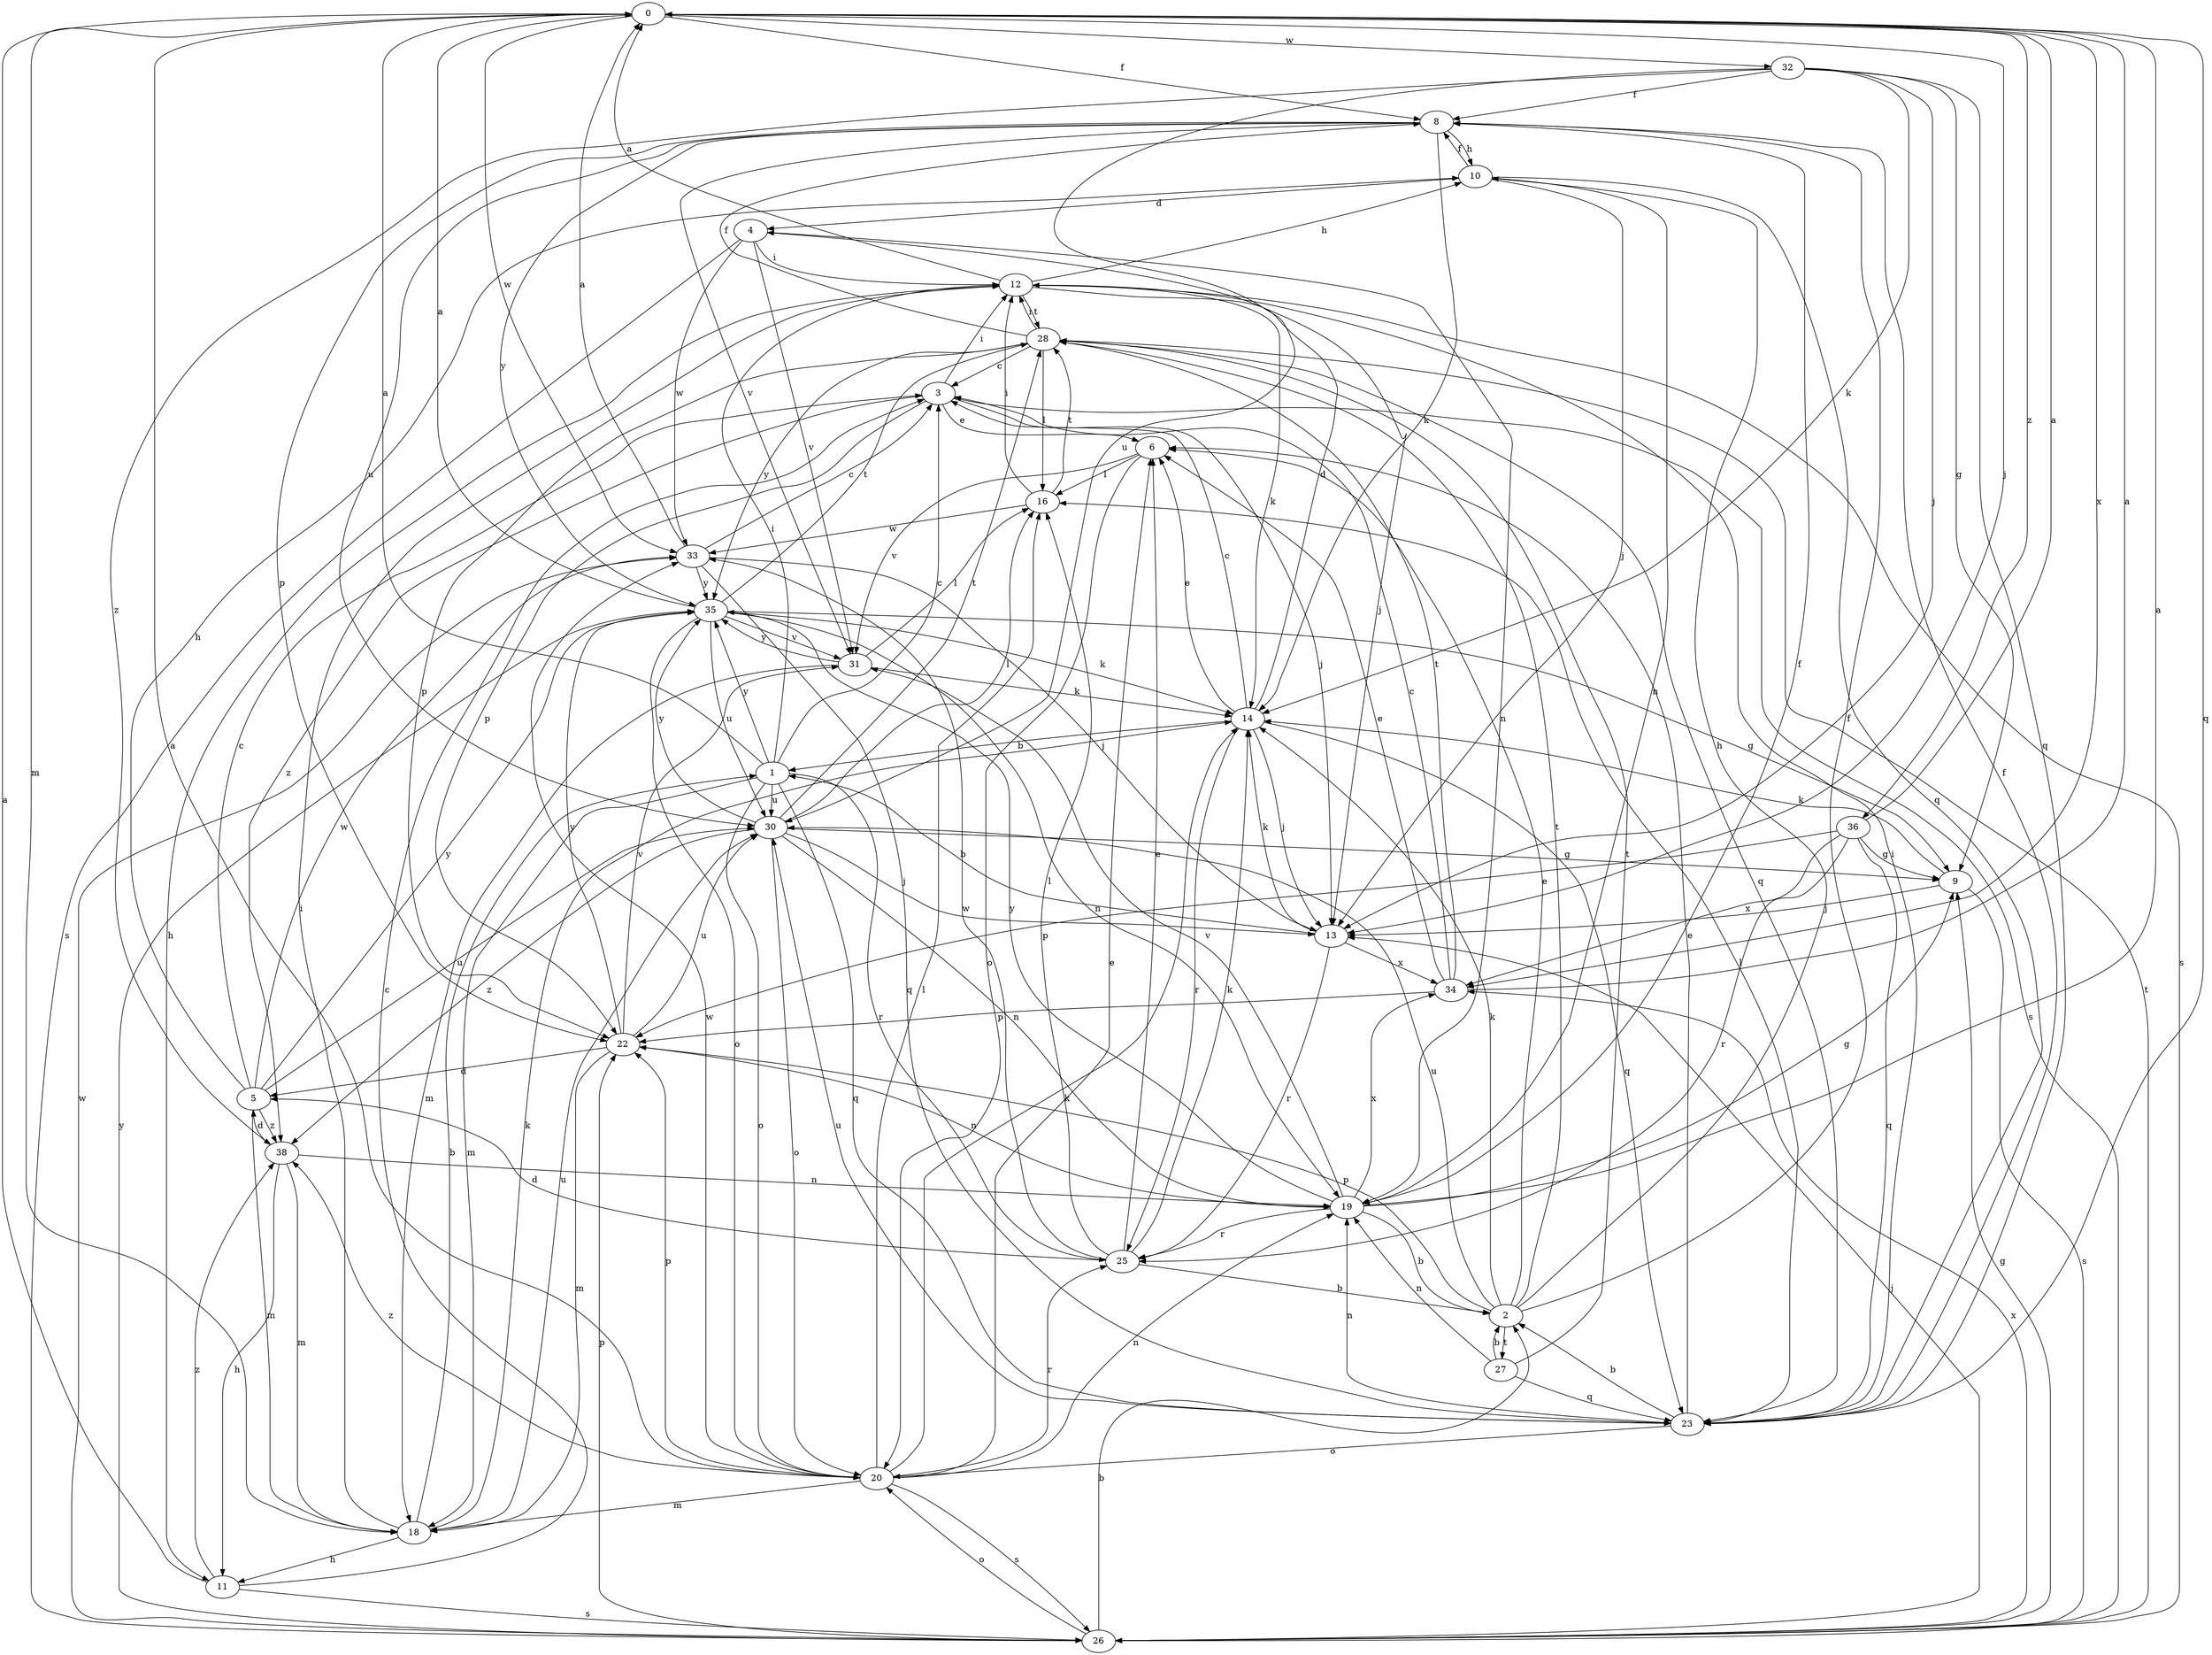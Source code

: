 strict digraph  {
0;
1;
2;
3;
4;
5;
6;
8;
9;
10;
11;
12;
13;
14;
16;
18;
19;
20;
22;
23;
25;
26;
27;
28;
30;
31;
32;
33;
34;
35;
36;
38;
0 -> 8  [label=f];
0 -> 13  [label=j];
0 -> 18  [label=m];
0 -> 23  [label=q];
0 -> 32  [label=w];
0 -> 33  [label=w];
0 -> 34  [label=x];
0 -> 36  [label=z];
1 -> 0  [label=a];
1 -> 3  [label=c];
1 -> 12  [label=i];
1 -> 18  [label=m];
1 -> 20  [label=o];
1 -> 23  [label=q];
1 -> 25  [label=r];
1 -> 30  [label=u];
1 -> 35  [label=y];
2 -> 6  [label=e];
2 -> 8  [label=f];
2 -> 10  [label=h];
2 -> 14  [label=k];
2 -> 22  [label=p];
2 -> 27  [label=t];
2 -> 28  [label=t];
2 -> 30  [label=u];
3 -> 6  [label=e];
3 -> 12  [label=i];
3 -> 13  [label=j];
3 -> 22  [label=p];
3 -> 26  [label=s];
3 -> 38  [label=z];
4 -> 12  [label=i];
4 -> 19  [label=n];
4 -> 26  [label=s];
4 -> 31  [label=v];
4 -> 33  [label=w];
5 -> 3  [label=c];
5 -> 10  [label=h];
5 -> 18  [label=m];
5 -> 30  [label=u];
5 -> 33  [label=w];
5 -> 35  [label=y];
5 -> 38  [label=z];
6 -> 16  [label=l];
6 -> 20  [label=o];
6 -> 31  [label=v];
8 -> 10  [label=h];
8 -> 14  [label=k];
8 -> 22  [label=p];
8 -> 30  [label=u];
8 -> 31  [label=v];
8 -> 35  [label=y];
9 -> 13  [label=j];
9 -> 14  [label=k];
9 -> 26  [label=s];
10 -> 4  [label=d];
10 -> 8  [label=f];
10 -> 13  [label=j];
10 -> 19  [label=n];
10 -> 23  [label=q];
11 -> 0  [label=a];
11 -> 3  [label=c];
11 -> 26  [label=s];
11 -> 38  [label=z];
12 -> 0  [label=a];
12 -> 10  [label=h];
12 -> 11  [label=h];
12 -> 13  [label=j];
12 -> 14  [label=k];
12 -> 26  [label=s];
12 -> 28  [label=t];
13 -> 1  [label=b];
13 -> 14  [label=k];
13 -> 25  [label=r];
13 -> 34  [label=x];
14 -> 1  [label=b];
14 -> 3  [label=c];
14 -> 4  [label=d];
14 -> 6  [label=e];
14 -> 13  [label=j];
14 -> 23  [label=q];
14 -> 25  [label=r];
16 -> 12  [label=i];
16 -> 28  [label=t];
16 -> 33  [label=w];
18 -> 1  [label=b];
18 -> 11  [label=h];
18 -> 12  [label=i];
18 -> 14  [label=k];
18 -> 30  [label=u];
19 -> 0  [label=a];
19 -> 2  [label=b];
19 -> 8  [label=f];
19 -> 9  [label=g];
19 -> 25  [label=r];
19 -> 31  [label=v];
19 -> 34  [label=x];
19 -> 35  [label=y];
20 -> 0  [label=a];
20 -> 6  [label=e];
20 -> 14  [label=k];
20 -> 16  [label=l];
20 -> 18  [label=m];
20 -> 19  [label=n];
20 -> 22  [label=p];
20 -> 25  [label=r];
20 -> 26  [label=s];
20 -> 33  [label=w];
20 -> 38  [label=z];
22 -> 5  [label=d];
22 -> 18  [label=m];
22 -> 19  [label=n];
22 -> 30  [label=u];
22 -> 31  [label=v];
22 -> 35  [label=y];
23 -> 2  [label=b];
23 -> 6  [label=e];
23 -> 8  [label=f];
23 -> 12  [label=i];
23 -> 16  [label=l];
23 -> 19  [label=n];
23 -> 20  [label=o];
23 -> 30  [label=u];
25 -> 2  [label=b];
25 -> 5  [label=d];
25 -> 6  [label=e];
25 -> 14  [label=k];
25 -> 16  [label=l];
25 -> 33  [label=w];
26 -> 2  [label=b];
26 -> 9  [label=g];
26 -> 13  [label=j];
26 -> 20  [label=o];
26 -> 22  [label=p];
26 -> 28  [label=t];
26 -> 33  [label=w];
26 -> 34  [label=x];
26 -> 35  [label=y];
27 -> 2  [label=b];
27 -> 19  [label=n];
27 -> 23  [label=q];
27 -> 28  [label=t];
28 -> 3  [label=c];
28 -> 8  [label=f];
28 -> 12  [label=i];
28 -> 16  [label=l];
28 -> 22  [label=p];
28 -> 23  [label=q];
28 -> 35  [label=y];
30 -> 9  [label=g];
30 -> 13  [label=j];
30 -> 16  [label=l];
30 -> 19  [label=n];
30 -> 20  [label=o];
30 -> 28  [label=t];
30 -> 35  [label=y];
30 -> 38  [label=z];
31 -> 14  [label=k];
31 -> 16  [label=l];
31 -> 18  [label=m];
31 -> 35  [label=y];
32 -> 8  [label=f];
32 -> 9  [label=g];
32 -> 13  [label=j];
32 -> 14  [label=k];
32 -> 23  [label=q];
32 -> 30  [label=u];
32 -> 38  [label=z];
33 -> 0  [label=a];
33 -> 3  [label=c];
33 -> 13  [label=j];
33 -> 23  [label=q];
33 -> 35  [label=y];
34 -> 0  [label=a];
34 -> 3  [label=c];
34 -> 6  [label=e];
34 -> 22  [label=p];
34 -> 28  [label=t];
35 -> 0  [label=a];
35 -> 9  [label=g];
35 -> 14  [label=k];
35 -> 19  [label=n];
35 -> 20  [label=o];
35 -> 28  [label=t];
35 -> 30  [label=u];
35 -> 31  [label=v];
36 -> 0  [label=a];
36 -> 9  [label=g];
36 -> 22  [label=p];
36 -> 23  [label=q];
36 -> 25  [label=r];
36 -> 34  [label=x];
38 -> 5  [label=d];
38 -> 11  [label=h];
38 -> 18  [label=m];
38 -> 19  [label=n];
}
